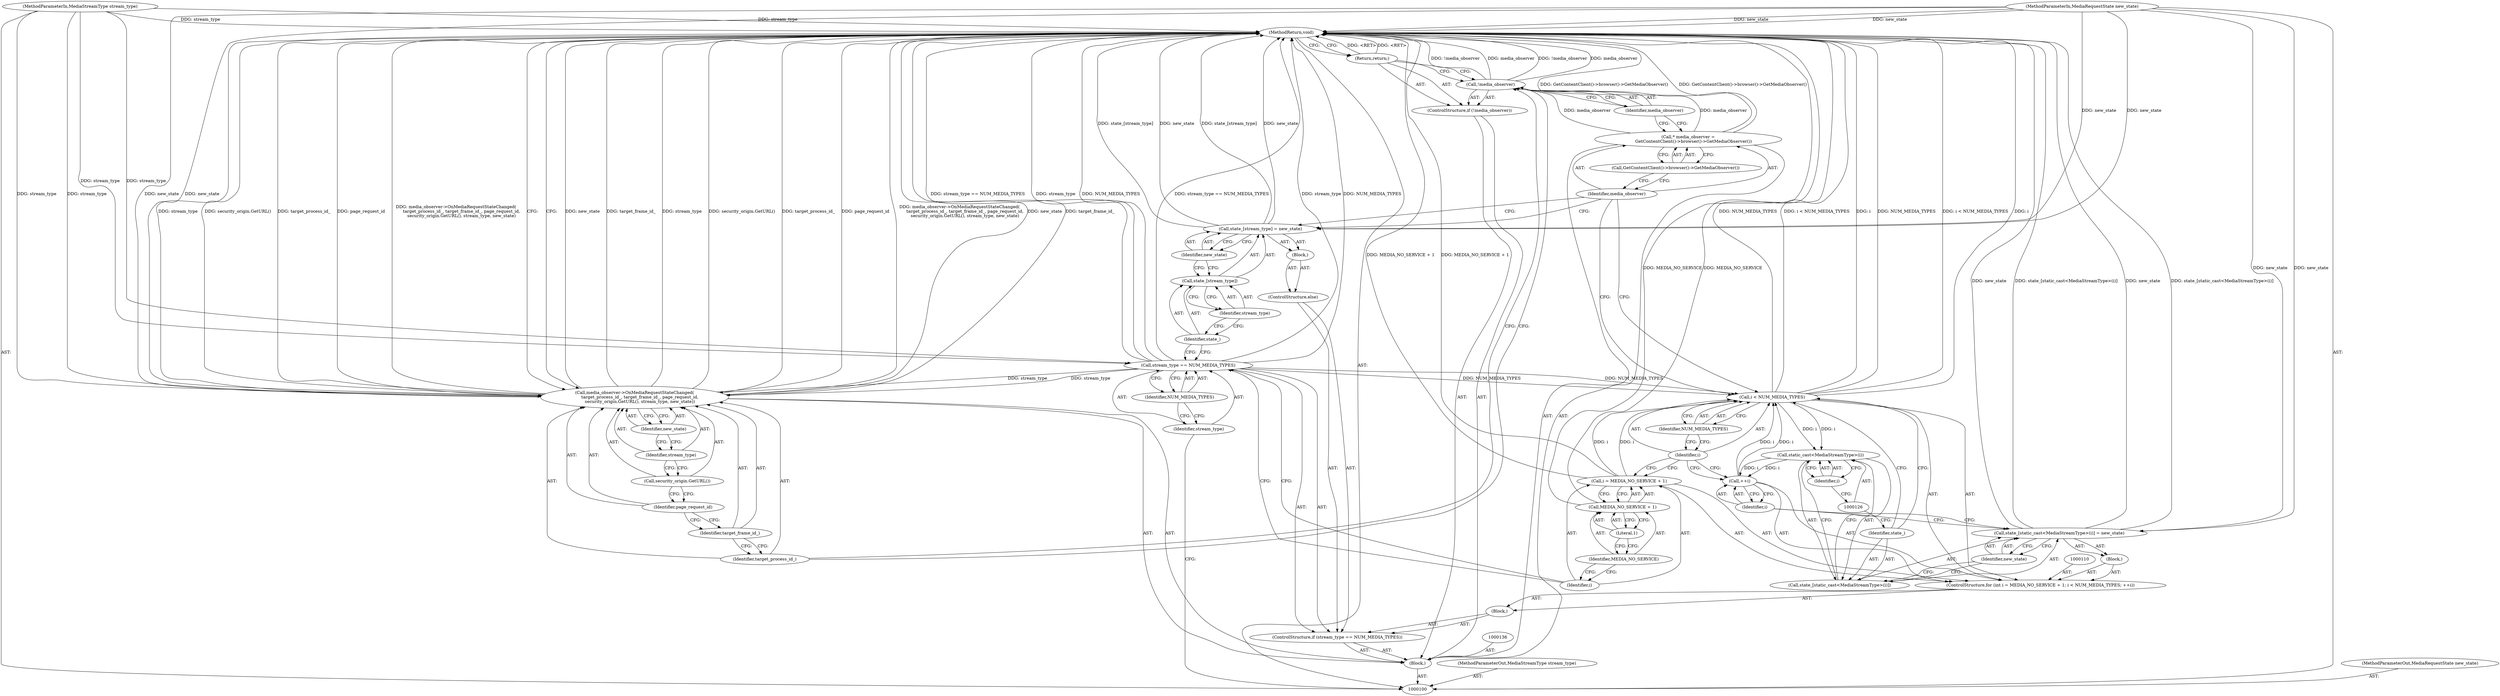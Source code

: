 digraph "1_Chrome_12c876ae82355de6285bf0879023f1d1f1822ecf" {
"1000101" [label="(MethodParameterIn,MediaStreamType stream_type)"];
"1000212" [label="(MethodParameterOut,MediaStreamType stream_type)"];
"1000151" [label="(MethodReturn,void)"];
"1000102" [label="(MethodParameterIn,MediaRequestState new_state)"];
"1000213" [label="(MethodParameterOut,MediaRequestState new_state)"];
"1000103" [label="(Block,)"];
"1000137" [label="(Call,* media_observer =\n        GetContentClient()->browser()->GetMediaObserver())"];
"1000138" [label="(Identifier,media_observer)"];
"1000139" [label="(Call,GetContentClient()->browser()->GetMediaObserver())"];
"1000142" [label="(Identifier,media_observer)"];
"1000140" [label="(ControlStructure,if (!media_observer))"];
"1000141" [label="(Call,!media_observer)"];
"1000143" [label="(Return,return;)"];
"1000144" [label="(Call,media_observer->OnMediaRequestStateChanged(\n        target_process_id_, target_frame_id_, page_request_id,\n        security_origin.GetURL(), stream_type, new_state))"];
"1000146" [label="(Identifier,target_frame_id_)"];
"1000147" [label="(Identifier,page_request_id)"];
"1000145" [label="(Identifier,target_process_id_)"];
"1000149" [label="(Identifier,stream_type)"];
"1000150" [label="(Identifier,new_state)"];
"1000148" [label="(Call,security_origin.GetURL())"];
"1000107" [label="(Identifier,NUM_MEDIA_TYPES)"];
"1000104" [label="(ControlStructure,if (stream_type == NUM_MEDIA_TYPES))"];
"1000108" [label="(Block,)"];
"1000105" [label="(Call,stream_type == NUM_MEDIA_TYPES)"];
"1000106" [label="(Identifier,stream_type)"];
"1000111" [label="(Call,i = MEDIA_NO_SERVICE + 1)"];
"1000112" [label="(Identifier,i)"];
"1000113" [label="(Call,MEDIA_NO_SERVICE + 1)"];
"1000114" [label="(Identifier,MEDIA_NO_SERVICE)"];
"1000115" [label="(Literal,1)"];
"1000116" [label="(Call,i < NUM_MEDIA_TYPES)"];
"1000117" [label="(Identifier,i)"];
"1000118" [label="(Identifier,NUM_MEDIA_TYPES)"];
"1000109" [label="(ControlStructure,for (int i = MEDIA_NO_SERVICE + 1; i < NUM_MEDIA_TYPES; ++i))"];
"1000119" [label="(Call,++i)"];
"1000120" [label="(Identifier,i)"];
"1000121" [label="(Block,)"];
"1000125" [label="(Call,static_cast<MediaStreamType>(i))"];
"1000127" [label="(Identifier,i)"];
"1000128" [label="(Identifier,new_state)"];
"1000122" [label="(Call,state_[static_cast<MediaStreamType>(i)] = new_state)"];
"1000123" [label="(Call,state_[static_cast<MediaStreamType>(i)])"];
"1000124" [label="(Identifier,state_)"];
"1000130" [label="(Block,)"];
"1000129" [label="(ControlStructure,else)"];
"1000134" [label="(Identifier,stream_type)"];
"1000135" [label="(Identifier,new_state)"];
"1000131" [label="(Call,state_[stream_type] = new_state)"];
"1000132" [label="(Call,state_[stream_type])"];
"1000133" [label="(Identifier,state_)"];
"1000101" -> "1000100"  [label="AST: "];
"1000101" -> "1000151"  [label="DDG: stream_type"];
"1000101" -> "1000105"  [label="DDG: stream_type"];
"1000101" -> "1000144"  [label="DDG: stream_type"];
"1000212" -> "1000100"  [label="AST: "];
"1000151" -> "1000100"  [label="AST: "];
"1000151" -> "1000143"  [label="CFG: "];
"1000151" -> "1000144"  [label="CFG: "];
"1000116" -> "1000151"  [label="DDG: i"];
"1000116" -> "1000151"  [label="DDG: NUM_MEDIA_TYPES"];
"1000116" -> "1000151"  [label="DDG: i < NUM_MEDIA_TYPES"];
"1000141" -> "1000151"  [label="DDG: media_observer"];
"1000141" -> "1000151"  [label="DDG: !media_observer"];
"1000105" -> "1000151"  [label="DDG: NUM_MEDIA_TYPES"];
"1000105" -> "1000151"  [label="DDG: stream_type == NUM_MEDIA_TYPES"];
"1000105" -> "1000151"  [label="DDG: stream_type"];
"1000113" -> "1000151"  [label="DDG: MEDIA_NO_SERVICE"];
"1000144" -> "1000151"  [label="DDG: media_observer->OnMediaRequestStateChanged(\n        target_process_id_, target_frame_id_, page_request_id,\n        security_origin.GetURL(), stream_type, new_state)"];
"1000144" -> "1000151"  [label="DDG: new_state"];
"1000144" -> "1000151"  [label="DDG: target_frame_id_"];
"1000144" -> "1000151"  [label="DDG: stream_type"];
"1000144" -> "1000151"  [label="DDG: security_origin.GetURL()"];
"1000144" -> "1000151"  [label="DDG: target_process_id_"];
"1000144" -> "1000151"  [label="DDG: page_request_id"];
"1000102" -> "1000151"  [label="DDG: new_state"];
"1000122" -> "1000151"  [label="DDG: new_state"];
"1000122" -> "1000151"  [label="DDG: state_[static_cast<MediaStreamType>(i)]"];
"1000131" -> "1000151"  [label="DDG: state_[stream_type]"];
"1000131" -> "1000151"  [label="DDG: new_state"];
"1000137" -> "1000151"  [label="DDG: GetContentClient()->browser()->GetMediaObserver()"];
"1000111" -> "1000151"  [label="DDG: MEDIA_NO_SERVICE + 1"];
"1000101" -> "1000151"  [label="DDG: stream_type"];
"1000143" -> "1000151"  [label="DDG: <RET>"];
"1000102" -> "1000100"  [label="AST: "];
"1000102" -> "1000151"  [label="DDG: new_state"];
"1000102" -> "1000122"  [label="DDG: new_state"];
"1000102" -> "1000131"  [label="DDG: new_state"];
"1000102" -> "1000144"  [label="DDG: new_state"];
"1000213" -> "1000100"  [label="AST: "];
"1000103" -> "1000100"  [label="AST: "];
"1000104" -> "1000103"  [label="AST: "];
"1000136" -> "1000103"  [label="AST: "];
"1000137" -> "1000103"  [label="AST: "];
"1000140" -> "1000103"  [label="AST: "];
"1000144" -> "1000103"  [label="AST: "];
"1000137" -> "1000103"  [label="AST: "];
"1000137" -> "1000139"  [label="CFG: "];
"1000138" -> "1000137"  [label="AST: "];
"1000139" -> "1000137"  [label="AST: "];
"1000142" -> "1000137"  [label="CFG: "];
"1000137" -> "1000151"  [label="DDG: GetContentClient()->browser()->GetMediaObserver()"];
"1000137" -> "1000141"  [label="DDG: media_observer"];
"1000138" -> "1000137"  [label="AST: "];
"1000138" -> "1000116"  [label="CFG: "];
"1000138" -> "1000131"  [label="CFG: "];
"1000139" -> "1000138"  [label="CFG: "];
"1000139" -> "1000137"  [label="AST: "];
"1000139" -> "1000138"  [label="CFG: "];
"1000137" -> "1000139"  [label="CFG: "];
"1000142" -> "1000141"  [label="AST: "];
"1000142" -> "1000137"  [label="CFG: "];
"1000141" -> "1000142"  [label="CFG: "];
"1000140" -> "1000103"  [label="AST: "];
"1000141" -> "1000140"  [label="AST: "];
"1000143" -> "1000140"  [label="AST: "];
"1000141" -> "1000140"  [label="AST: "];
"1000141" -> "1000142"  [label="CFG: "];
"1000142" -> "1000141"  [label="AST: "];
"1000143" -> "1000141"  [label="CFG: "];
"1000145" -> "1000141"  [label="CFG: "];
"1000141" -> "1000151"  [label="DDG: media_observer"];
"1000141" -> "1000151"  [label="DDG: !media_observer"];
"1000137" -> "1000141"  [label="DDG: media_observer"];
"1000143" -> "1000140"  [label="AST: "];
"1000143" -> "1000141"  [label="CFG: "];
"1000151" -> "1000143"  [label="CFG: "];
"1000143" -> "1000151"  [label="DDG: <RET>"];
"1000144" -> "1000103"  [label="AST: "];
"1000144" -> "1000150"  [label="CFG: "];
"1000145" -> "1000144"  [label="AST: "];
"1000146" -> "1000144"  [label="AST: "];
"1000147" -> "1000144"  [label="AST: "];
"1000148" -> "1000144"  [label="AST: "];
"1000149" -> "1000144"  [label="AST: "];
"1000150" -> "1000144"  [label="AST: "];
"1000151" -> "1000144"  [label="CFG: "];
"1000144" -> "1000151"  [label="DDG: media_observer->OnMediaRequestStateChanged(\n        target_process_id_, target_frame_id_, page_request_id,\n        security_origin.GetURL(), stream_type, new_state)"];
"1000144" -> "1000151"  [label="DDG: new_state"];
"1000144" -> "1000151"  [label="DDG: target_frame_id_"];
"1000144" -> "1000151"  [label="DDG: stream_type"];
"1000144" -> "1000151"  [label="DDG: security_origin.GetURL()"];
"1000144" -> "1000151"  [label="DDG: target_process_id_"];
"1000144" -> "1000151"  [label="DDG: page_request_id"];
"1000105" -> "1000144"  [label="DDG: stream_type"];
"1000101" -> "1000144"  [label="DDG: stream_type"];
"1000102" -> "1000144"  [label="DDG: new_state"];
"1000146" -> "1000144"  [label="AST: "];
"1000146" -> "1000145"  [label="CFG: "];
"1000147" -> "1000146"  [label="CFG: "];
"1000147" -> "1000144"  [label="AST: "];
"1000147" -> "1000146"  [label="CFG: "];
"1000148" -> "1000147"  [label="CFG: "];
"1000145" -> "1000144"  [label="AST: "];
"1000145" -> "1000141"  [label="CFG: "];
"1000146" -> "1000145"  [label="CFG: "];
"1000149" -> "1000144"  [label="AST: "];
"1000149" -> "1000148"  [label="CFG: "];
"1000150" -> "1000149"  [label="CFG: "];
"1000150" -> "1000144"  [label="AST: "];
"1000150" -> "1000149"  [label="CFG: "];
"1000144" -> "1000150"  [label="CFG: "];
"1000148" -> "1000144"  [label="AST: "];
"1000148" -> "1000147"  [label="CFG: "];
"1000149" -> "1000148"  [label="CFG: "];
"1000107" -> "1000105"  [label="AST: "];
"1000107" -> "1000106"  [label="CFG: "];
"1000105" -> "1000107"  [label="CFG: "];
"1000104" -> "1000103"  [label="AST: "];
"1000105" -> "1000104"  [label="AST: "];
"1000108" -> "1000104"  [label="AST: "];
"1000129" -> "1000104"  [label="AST: "];
"1000108" -> "1000104"  [label="AST: "];
"1000109" -> "1000108"  [label="AST: "];
"1000105" -> "1000104"  [label="AST: "];
"1000105" -> "1000107"  [label="CFG: "];
"1000106" -> "1000105"  [label="AST: "];
"1000107" -> "1000105"  [label="AST: "];
"1000112" -> "1000105"  [label="CFG: "];
"1000133" -> "1000105"  [label="CFG: "];
"1000105" -> "1000151"  [label="DDG: NUM_MEDIA_TYPES"];
"1000105" -> "1000151"  [label="DDG: stream_type == NUM_MEDIA_TYPES"];
"1000105" -> "1000151"  [label="DDG: stream_type"];
"1000101" -> "1000105"  [label="DDG: stream_type"];
"1000105" -> "1000116"  [label="DDG: NUM_MEDIA_TYPES"];
"1000105" -> "1000144"  [label="DDG: stream_type"];
"1000106" -> "1000105"  [label="AST: "];
"1000106" -> "1000100"  [label="CFG: "];
"1000107" -> "1000106"  [label="CFG: "];
"1000111" -> "1000109"  [label="AST: "];
"1000111" -> "1000113"  [label="CFG: "];
"1000112" -> "1000111"  [label="AST: "];
"1000113" -> "1000111"  [label="AST: "];
"1000117" -> "1000111"  [label="CFG: "];
"1000111" -> "1000151"  [label="DDG: MEDIA_NO_SERVICE + 1"];
"1000111" -> "1000116"  [label="DDG: i"];
"1000112" -> "1000111"  [label="AST: "];
"1000112" -> "1000105"  [label="CFG: "];
"1000114" -> "1000112"  [label="CFG: "];
"1000113" -> "1000111"  [label="AST: "];
"1000113" -> "1000115"  [label="CFG: "];
"1000114" -> "1000113"  [label="AST: "];
"1000115" -> "1000113"  [label="AST: "];
"1000111" -> "1000113"  [label="CFG: "];
"1000113" -> "1000151"  [label="DDG: MEDIA_NO_SERVICE"];
"1000114" -> "1000113"  [label="AST: "];
"1000114" -> "1000112"  [label="CFG: "];
"1000115" -> "1000114"  [label="CFG: "];
"1000115" -> "1000113"  [label="AST: "];
"1000115" -> "1000114"  [label="CFG: "];
"1000113" -> "1000115"  [label="CFG: "];
"1000116" -> "1000109"  [label="AST: "];
"1000116" -> "1000118"  [label="CFG: "];
"1000117" -> "1000116"  [label="AST: "];
"1000118" -> "1000116"  [label="AST: "];
"1000124" -> "1000116"  [label="CFG: "];
"1000138" -> "1000116"  [label="CFG: "];
"1000116" -> "1000151"  [label="DDG: i"];
"1000116" -> "1000151"  [label="DDG: NUM_MEDIA_TYPES"];
"1000116" -> "1000151"  [label="DDG: i < NUM_MEDIA_TYPES"];
"1000111" -> "1000116"  [label="DDG: i"];
"1000119" -> "1000116"  [label="DDG: i"];
"1000105" -> "1000116"  [label="DDG: NUM_MEDIA_TYPES"];
"1000116" -> "1000125"  [label="DDG: i"];
"1000117" -> "1000116"  [label="AST: "];
"1000117" -> "1000111"  [label="CFG: "];
"1000117" -> "1000119"  [label="CFG: "];
"1000118" -> "1000117"  [label="CFG: "];
"1000118" -> "1000116"  [label="AST: "];
"1000118" -> "1000117"  [label="CFG: "];
"1000116" -> "1000118"  [label="CFG: "];
"1000109" -> "1000108"  [label="AST: "];
"1000110" -> "1000109"  [label="AST: "];
"1000111" -> "1000109"  [label="AST: "];
"1000116" -> "1000109"  [label="AST: "];
"1000119" -> "1000109"  [label="AST: "];
"1000121" -> "1000109"  [label="AST: "];
"1000119" -> "1000109"  [label="AST: "];
"1000119" -> "1000120"  [label="CFG: "];
"1000120" -> "1000119"  [label="AST: "];
"1000117" -> "1000119"  [label="CFG: "];
"1000119" -> "1000116"  [label="DDG: i"];
"1000125" -> "1000119"  [label="DDG: i"];
"1000120" -> "1000119"  [label="AST: "];
"1000120" -> "1000122"  [label="CFG: "];
"1000119" -> "1000120"  [label="CFG: "];
"1000121" -> "1000109"  [label="AST: "];
"1000122" -> "1000121"  [label="AST: "];
"1000125" -> "1000123"  [label="AST: "];
"1000125" -> "1000127"  [label="CFG: "];
"1000126" -> "1000125"  [label="AST: "];
"1000127" -> "1000125"  [label="AST: "];
"1000123" -> "1000125"  [label="CFG: "];
"1000125" -> "1000119"  [label="DDG: i"];
"1000116" -> "1000125"  [label="DDG: i"];
"1000127" -> "1000125"  [label="AST: "];
"1000127" -> "1000126"  [label="CFG: "];
"1000125" -> "1000127"  [label="CFG: "];
"1000128" -> "1000122"  [label="AST: "];
"1000128" -> "1000123"  [label="CFG: "];
"1000122" -> "1000128"  [label="CFG: "];
"1000122" -> "1000121"  [label="AST: "];
"1000122" -> "1000128"  [label="CFG: "];
"1000123" -> "1000122"  [label="AST: "];
"1000128" -> "1000122"  [label="AST: "];
"1000120" -> "1000122"  [label="CFG: "];
"1000122" -> "1000151"  [label="DDG: new_state"];
"1000122" -> "1000151"  [label="DDG: state_[static_cast<MediaStreamType>(i)]"];
"1000102" -> "1000122"  [label="DDG: new_state"];
"1000123" -> "1000122"  [label="AST: "];
"1000123" -> "1000125"  [label="CFG: "];
"1000124" -> "1000123"  [label="AST: "];
"1000125" -> "1000123"  [label="AST: "];
"1000128" -> "1000123"  [label="CFG: "];
"1000124" -> "1000123"  [label="AST: "];
"1000124" -> "1000116"  [label="CFG: "];
"1000126" -> "1000124"  [label="CFG: "];
"1000130" -> "1000129"  [label="AST: "];
"1000131" -> "1000130"  [label="AST: "];
"1000129" -> "1000104"  [label="AST: "];
"1000130" -> "1000129"  [label="AST: "];
"1000134" -> "1000132"  [label="AST: "];
"1000134" -> "1000133"  [label="CFG: "];
"1000132" -> "1000134"  [label="CFG: "];
"1000135" -> "1000131"  [label="AST: "];
"1000135" -> "1000132"  [label="CFG: "];
"1000131" -> "1000135"  [label="CFG: "];
"1000131" -> "1000130"  [label="AST: "];
"1000131" -> "1000135"  [label="CFG: "];
"1000132" -> "1000131"  [label="AST: "];
"1000135" -> "1000131"  [label="AST: "];
"1000138" -> "1000131"  [label="CFG: "];
"1000131" -> "1000151"  [label="DDG: state_[stream_type]"];
"1000131" -> "1000151"  [label="DDG: new_state"];
"1000102" -> "1000131"  [label="DDG: new_state"];
"1000132" -> "1000131"  [label="AST: "];
"1000132" -> "1000134"  [label="CFG: "];
"1000133" -> "1000132"  [label="AST: "];
"1000134" -> "1000132"  [label="AST: "];
"1000135" -> "1000132"  [label="CFG: "];
"1000133" -> "1000132"  [label="AST: "];
"1000133" -> "1000105"  [label="CFG: "];
"1000134" -> "1000133"  [label="CFG: "];
}

